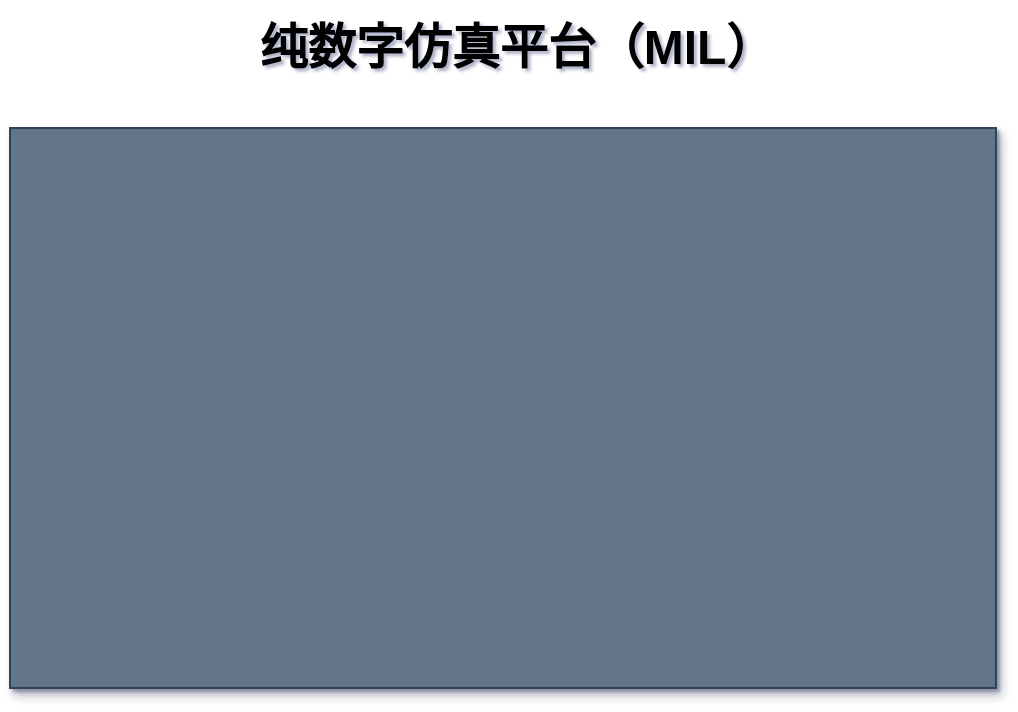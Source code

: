 <mxfile version="13.7.2" type="github">
  <diagram name="Page-1" id="90a13364-a465-7bf4-72fc-28e22215d7a0">
    <mxGraphModel dx="1344" dy="781" grid="1" gridSize="10" guides="1" tooltips="1" connect="1" arrows="1" fold="1" page="1" pageScale="1.5" pageWidth="1169" pageHeight="826" background="#ffffff" math="0" shadow="1">
      <root>
        <mxCell id="0" style=";html=1;" />
        <mxCell id="1" style=";html=1;" parent="0" />
        <mxCell id="3a17f1ce550125da-2" value="" style="whiteSpace=wrap;html=1;shadow=1;fontSize=18;fillColor=#647687;strokeColor=#314354;fontColor=#ffffff;" parent="1" vertex="1">
          <mxGeometry x="780" y="430" width="493" height="280" as="geometry" />
        </mxCell>
        <mxCell id="4zeWZuu6Md9pc4fW7RT8-2" value="纯数字仿真平台（MIL）" style="text;strokeColor=none;fillColor=none;html=1;fontSize=24;fontStyle=1;verticalAlign=middle;align=center;shadow=1;" vertex="1" parent="1">
          <mxGeometry x="900" y="370" width="265" height="40" as="geometry" />
        </mxCell>
      </root>
    </mxGraphModel>
  </diagram>
</mxfile>
